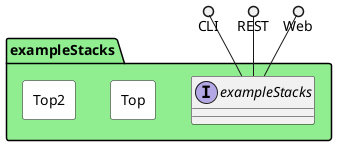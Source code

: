 @startuml



package "exampleStacks" #lightgreen {

    interface "exampleStacks" as i {
    
    }
}

CLI ()-- i
REST ()-- i
Web ()-- i

package "exampleStacks" #lightgreen {


rectangle "Top" #white {
}

rectangle "Top2" #white {
}

}



@enduml
